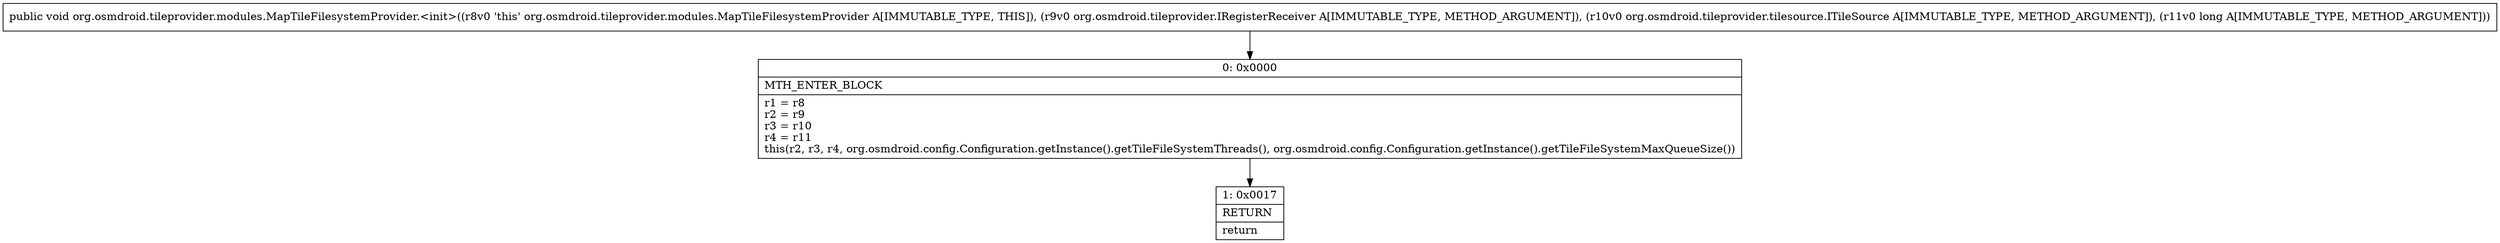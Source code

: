 digraph "CFG fororg.osmdroid.tileprovider.modules.MapTileFilesystemProvider.\<init\>(Lorg\/osmdroid\/tileprovider\/IRegisterReceiver;Lorg\/osmdroid\/tileprovider\/tilesource\/ITileSource;J)V" {
Node_0 [shape=record,label="{0\:\ 0x0000|MTH_ENTER_BLOCK\l|r1 = r8\lr2 = r9\lr3 = r10\lr4 = r11\lthis(r2, r3, r4, org.osmdroid.config.Configuration.getInstance().getTileFileSystemThreads(), org.osmdroid.config.Configuration.getInstance().getTileFileSystemMaxQueueSize())\l}"];
Node_1 [shape=record,label="{1\:\ 0x0017|RETURN\l|return\l}"];
MethodNode[shape=record,label="{public void org.osmdroid.tileprovider.modules.MapTileFilesystemProvider.\<init\>((r8v0 'this' org.osmdroid.tileprovider.modules.MapTileFilesystemProvider A[IMMUTABLE_TYPE, THIS]), (r9v0 org.osmdroid.tileprovider.IRegisterReceiver A[IMMUTABLE_TYPE, METHOD_ARGUMENT]), (r10v0 org.osmdroid.tileprovider.tilesource.ITileSource A[IMMUTABLE_TYPE, METHOD_ARGUMENT]), (r11v0 long A[IMMUTABLE_TYPE, METHOD_ARGUMENT])) }"];
MethodNode -> Node_0;
Node_0 -> Node_1;
}

